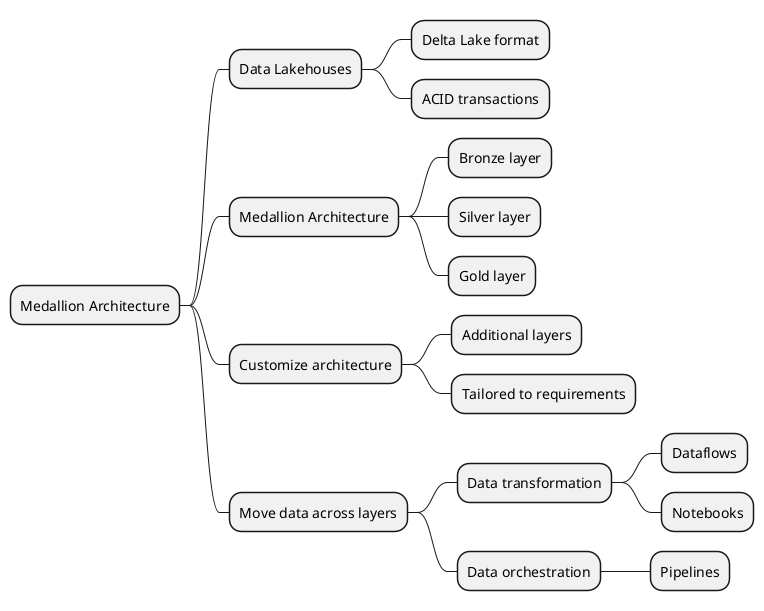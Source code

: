 @startmindmap
* Medallion Architecture
** Data Lakehouses
*** Delta Lake format
*** ACID transactions
** Medallion Architecture
*** Bronze layer
*** Silver layer
*** Gold layer
** Customize architecture
*** Additional layers
*** Tailored to requirements
** Move data across layers
*** Data transformation
**** Dataflows
**** Notebooks
*** Data orchestration
**** Pipelines
@endmindmap